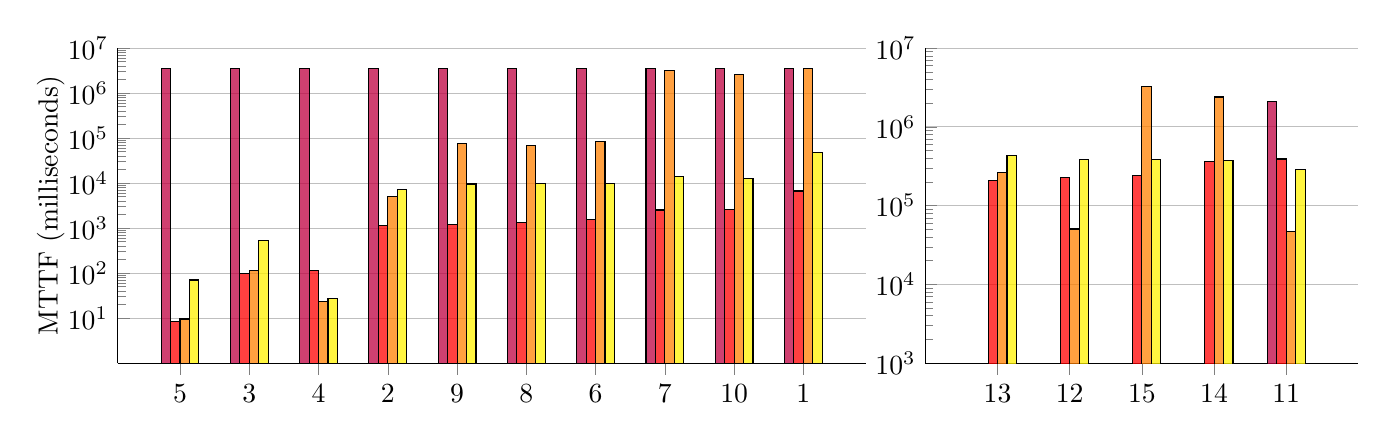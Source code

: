 \begin{tikzpicture}
  \pgfplotsset{
    scale only axis,
  }

  \begin{axis}[
      height=4cm,
      width=9.5cm,
      ybar=0cm,
      bar width=0.12cm,
      ymode = log,
      ylabel style={yshift=-2mm},
      enlarge x limits=0.1,
      axis y line*=left,
      axis x line*=bottom,
      xmin=1, xmax=10,
      ymin=1, ymax=10000000,
      xtick={1, 2, ..., 10},
      xticklabels={5, 3, 4, 2, 9, 8, 6, 7, 10, 1},
      % xlabel={Injected Bug (Validator)},
      ytick={10, 100, 1000, 10000, 100000, 1000000, 10000000},
      ylabel={MTTF (milliseconds)},
      ymajorgrids={true},
      % yminorgrids={true},
      legend style={
        legend columns=-1,
        draw=none,
        at={ (0.5,-0.2) },
        anchor=north
      },
      legend style={/tikz/every even column/.append style={column sep=0.2cm}}]
    ]
    % MTTF QuickCheck
    \addplot[fill=purple, fill opacity=0.75] coordinates {
      (1 ,  3592000)
      (2 ,  3600000)
      (3 ,  3546000)
      (4 ,  3600000)
      (5 ,  3600000)
      (6 ,  3600000)
      (7 ,  3600000)
      (8 ,  3600000)
      (9 ,  3600000)
      (10 , 3600000)
    };

    % MTTF Mutagen (all heuristics)
    \addplot[fill=red, fill opacity=0.75] coordinates {
      (1 ,  8.353)
      (2 ,  100.398)
      (3 ,  116.332)
      (4 ,  1158.861 )
      (5 ,  1191.462)
      (6 ,  1313.309)
      (7 ,  1542.087)
      (8 ,  2532.124)
      (9 ,  2610.395)
      (10 , 6693.593)
    };

    % Mutagen (no FIFO)
    \addplot[fill=orange, fill opacity=0.75] coordinates {
      (1 ,  9.549)
      (2 ,  113.753)
      (3 ,  23.754 )
      (4 ,  5141.757)
      (5 ,  74434.542 )
      (6 ,  69136.47)
      (7 ,  84727.773)
      (8 ,  3120197.169)
      (9 ,  2550397.619)
      (10 , 3585545.639)
    };

    % Mutagen (no reset, 25 random mutations)
    \addplot[fill=yellow, fill opacity=0.75] coordinates {
      (1 ,  70.502)
      (2 ,  526.616)
      (3 ,  27.48 )
      (4 ,  7299.621)
      (5 ,  9568.806)
      (6 ,  9861.168)
      (7 ,  9718.601)
      (8 ,  14258.337)
      (9 ,  12502.811)
      (10 , 47382.467)
    };

    % % Mutagen (no inheritance)
    % \addplot[fill=lime, fill opacity=0.75] coordinates {
    %   (4  , 6693.593)
    %   (5  , 1158.861 )
    %   (2  , 100.398)
    %   (3  , 116.332)
    %   (1  , 8.353)
    %   (7  , 1542.087)
    %   (10 , 2532.124)
    %   (6  , 1313.309)
    %   (9  , 1191.462)
    %   (8  , 2610.395)
    % };

  \end{axis}

\end{tikzpicture}%
\begin{tikzpicture}
  \pgfplotsset{
    scale only axis,
  }

  \begin{axis}[
      height=4cm,
      width=5.5cm,
      ybar=0cm,
      bar width=0.12cm,
      ymode = log,
      ylabel style={yshift=-5mm},
      enlarge x limits=0.25,
      axis y line*=left,
      axis x line*=bottom,
      xmin=11, xmax=15,
      ymin=1000, ymax=10000000,
      xtick={11, 12, ..., 15},
      % y axis line style= { draw opacity=0 },
      % xlabel={Injected Bug (Interpreter)},
      % ytick style={draw=none},
      % yticklabels={,,},
      xticklabels={13,12,15,14,11},
      ymajorgrids={true},
      % yminorgrids={true},
      legend style={
        legend columns=-1,
        draw=none,
        at={ (0.5,-0.2) },
        anchor=north
      },
      legend style={/tikz/every even column/.append style={column sep=0.2cm}}]
    ]
    % MTTF QuickCheck
    \addplot[fill=purple, fill opacity=0.75] coordinates {
      (11,  0)
      (13,  0)
      (14,  0)
      (15,  0)
      (15,  2091676.732)
    };

   % MTTF Mutagen (all heuristics)
    \addplot[fill=red, fill opacity=0.75] coordinates {
      (11, 211180.249)
      (12, 227998.684)
      (13, 243089.017)
      (14, 359260.733)
      (15, 391821.658)
    };

    % Mutagen (no FIFO)
    \addplot[fill=orange, fill opacity=0.75] coordinates {
      (11, 265949.101)
      (12, 50546.137)
      (13, 3249916.714)
      (14, 2394058.728)
      (15, 46791.904)
    };

    % Mutagen (no reset, 25 random mutations)
    \addplot[fill=yellow, fill opacity=0.75] coordinates {
      (11, 430606.042)
      (12, 383680.995)
      (13, 382987.145)
      (14, 378199.535)
      (15, 290924.107)
    };

    % % Mutagen (no inheritance)
    % \addplot[fill=lime, fill opacity=0.75] coordinates {
    %   (14, 391821.658)
    %   (15, 227998.684)
    %   (12, 211180.249)
    %   (11, 359260.733)
    %   (13, 243089.017)
    % };

  \end{axis}
\end{tikzpicture}

%\begin{tikzpicture}
%\begin{axis}
%\legend{QuickCheck, Mutagen, Mutagen (no FIFO), Mutagen (no reset)} %, Mutagen (no inheritance)}
%\end{axis}
%\end{tikzpicture}

